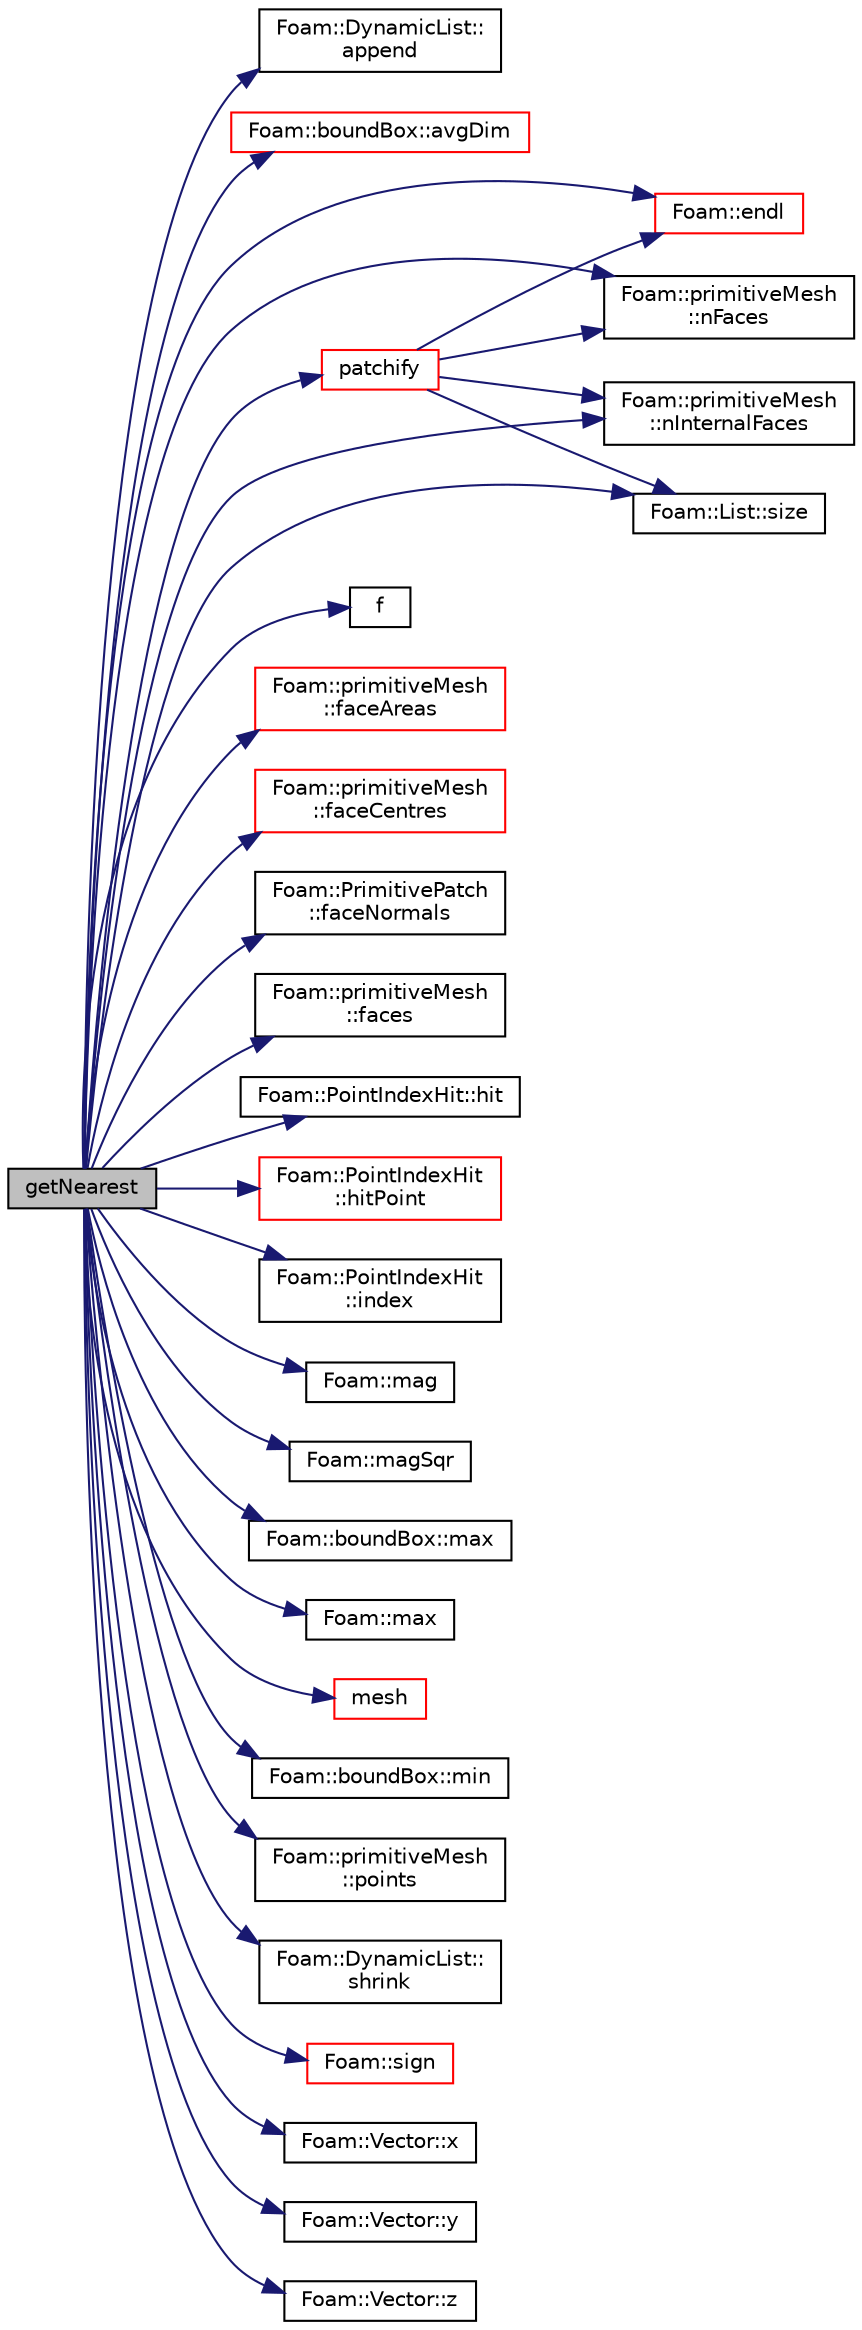 digraph "getNearest"
{
  bgcolor="transparent";
  edge [fontname="Helvetica",fontsize="10",labelfontname="Helvetica",labelfontsize="10"];
  node [fontname="Helvetica",fontsize="10",shape=record];
  rankdir="LR";
  Node1307 [label="getNearest",height=0.2,width=0.4,color="black", fillcolor="grey75", style="filled", fontcolor="black"];
  Node1307 -> Node1308 [color="midnightblue",fontsize="10",style="solid",fontname="Helvetica"];
  Node1308 [label="Foam::DynamicList::\lappend",height=0.2,width=0.4,color="black",URL="$a27005.html#a7b67b42af715604376ad63a681dee6d8",tooltip="Append an element at the end of the list. "];
  Node1307 -> Node1309 [color="midnightblue",fontsize="10",style="solid",fontname="Helvetica"];
  Node1309 [label="Foam::boundBox::avgDim",height=0.2,width=0.4,color="red",URL="$a28253.html#aa81159f5355f2f2a168c36632aafe1d0",tooltip="Average length/height/width dimension. "];
  Node1307 -> Node1319 [color="midnightblue",fontsize="10",style="solid",fontname="Helvetica"];
  Node1319 [label="Foam::endl",height=0.2,width=0.4,color="red",URL="$a21851.html#a2db8fe02a0d3909e9351bb4275b23ce4",tooltip="Add newline and flush stream. "];
  Node1307 -> Node1321 [color="midnightblue",fontsize="10",style="solid",fontname="Helvetica"];
  Node1321 [label="f",height=0.2,width=0.4,color="black",URL="$a18335.html#a888be93833ac7a23170555c69c690288"];
  Node1307 -> Node1322 [color="midnightblue",fontsize="10",style="solid",fontname="Helvetica"];
  Node1322 [label="Foam::primitiveMesh\l::faceAreas",height=0.2,width=0.4,color="red",URL="$a28685.html#adefd042a02b5fa7ab8ab95063a631420"];
  Node1307 -> Node1375 [color="midnightblue",fontsize="10",style="solid",fontname="Helvetica"];
  Node1375 [label="Foam::primitiveMesh\l::faceCentres",height=0.2,width=0.4,color="red",URL="$a28685.html#a3319847c9ee813a5398d011b08de25a4"];
  Node1307 -> Node1376 [color="midnightblue",fontsize="10",style="solid",fontname="Helvetica"];
  Node1376 [label="Foam::PrimitivePatch\l::faceNormals",height=0.2,width=0.4,color="black",URL="$a28693.html#ad96a54bba336ea57f59f0da350d3c265",tooltip="Return face normals for patch. "];
  Node1307 -> Node1369 [color="midnightblue",fontsize="10",style="solid",fontname="Helvetica"];
  Node1369 [label="Foam::primitiveMesh\l::faces",height=0.2,width=0.4,color="black",URL="$a28685.html#a3669b3b29537f3a55bbd2ffa8c749f41",tooltip="Return faces. "];
  Node1307 -> Node1377 [color="midnightblue",fontsize="10",style="solid",fontname="Helvetica"];
  Node1377 [label="Foam::PointIndexHit::hit",height=0.2,width=0.4,color="black",URL="$a28721.html#aee8dc30bf27cefe419b15f96e594c155",tooltip="Is there a hit. "];
  Node1307 -> Node1378 [color="midnightblue",fontsize="10",style="solid",fontname="Helvetica"];
  Node1378 [label="Foam::PointIndexHit\l::hitPoint",height=0.2,width=0.4,color="red",URL="$a28721.html#a0350feff966a8bc8833a84ca454f1e5e",tooltip="Return hit point. "];
  Node1307 -> Node1379 [color="midnightblue",fontsize="10",style="solid",fontname="Helvetica"];
  Node1379 [label="Foam::PointIndexHit\l::index",height=0.2,width=0.4,color="black",URL="$a28721.html#a4a438520bb14406481732edc13c119c7",tooltip="Return index. "];
  Node1307 -> Node1373 [color="midnightblue",fontsize="10",style="solid",fontname="Helvetica"];
  Node1373 [label="Foam::mag",height=0.2,width=0.4,color="black",URL="$a21851.html#a929da2a3fdcf3dacbbe0487d3a330dae"];
  Node1307 -> Node1380 [color="midnightblue",fontsize="10",style="solid",fontname="Helvetica"];
  Node1380 [label="Foam::magSqr",height=0.2,width=0.4,color="black",URL="$a21851.html#ae6fff2c6981e6d9618aa5038e69def6e"];
  Node1307 -> Node1381 [color="midnightblue",fontsize="10",style="solid",fontname="Helvetica"];
  Node1381 [label="Foam::boundBox::max",height=0.2,width=0.4,color="black",URL="$a28253.html#a43279cd20862e64a21c8c82ee6c2441b",tooltip="Maximum describing the bounding box. "];
  Node1307 -> Node1382 [color="midnightblue",fontsize="10",style="solid",fontname="Helvetica"];
  Node1382 [label="Foam::max",height=0.2,width=0.4,color="black",URL="$a21851.html#ac993e906cf2774ae77e666bc24e81733"];
  Node1307 -> Node1383 [color="midnightblue",fontsize="10",style="solid",fontname="Helvetica"];
  Node1383 [label="mesh",height=0.2,width=0.4,color="red",URL="$a22169.html#a6d5e6463d124593c34d8d925916d41d7"];
  Node1307 -> Node1384 [color="midnightblue",fontsize="10",style="solid",fontname="Helvetica"];
  Node1384 [label="Foam::boundBox::min",height=0.2,width=0.4,color="black",URL="$a28253.html#a41bea928bbb72b904d07db28570b07bd",tooltip="Minimum describing the bounding box. "];
  Node1307 -> Node1367 [color="midnightblue",fontsize="10",style="solid",fontname="Helvetica"];
  Node1367 [label="Foam::primitiveMesh\l::nFaces",height=0.2,width=0.4,color="black",URL="$a28685.html#abe602c985a3c9ffa67176e969e77ca6f"];
  Node1307 -> Node1385 [color="midnightblue",fontsize="10",style="solid",fontname="Helvetica"];
  Node1385 [label="Foam::primitiveMesh\l::nInternalFaces",height=0.2,width=0.4,color="black",URL="$a28685.html#aa6c7965af1f30d16d9125deb981cbdb0"];
  Node1307 -> Node1386 [color="midnightblue",fontsize="10",style="solid",fontname="Helvetica"];
  Node1386 [label="patchify",height=0.2,width=0.4,color="red",URL="$a22169.html#ae2705f64a0b5d9d61dc1b67afa50a160",tooltip="Take over patches onto polyMesh from nearest face in *this. "];
  Node1386 -> Node1385 [color="midnightblue",fontsize="10",style="solid",fontname="Helvetica"];
  Node1386 -> Node1367 [color="midnightblue",fontsize="10",style="solid",fontname="Helvetica"];
  Node1386 -> Node1319 [color="midnightblue",fontsize="10",style="solid",fontname="Helvetica"];
  Node1386 -> Node1371 [color="midnightblue",fontsize="10",style="solid",fontname="Helvetica"];
  Node1371 [label="Foam::List::size",height=0.2,width=0.4,color="black",URL="$a26833.html#a8a5f6fa29bd4b500caf186f60245b384",tooltip="Override size to be inconsistent with allocated storage. "];
  Node1307 -> Node1374 [color="midnightblue",fontsize="10",style="solid",fontname="Helvetica"];
  Node1374 [label="Foam::primitiveMesh\l::points",height=0.2,width=0.4,color="black",URL="$a28685.html#ad0e408ab3f867b58e419eb1cd8c2dbb6",tooltip="Return mesh points. "];
  Node1307 -> Node1821 [color="midnightblue",fontsize="10",style="solid",fontname="Helvetica"];
  Node1821 [label="Foam::DynamicList::\lshrink",height=0.2,width=0.4,color="black",URL="$a27005.html#a88964e734acd91f096c914d0cc5a6e75",tooltip="Shrink the allocated space to the number of elements used. "];
  Node1307 -> Node1822 [color="midnightblue",fontsize="10",style="solid",fontname="Helvetica"];
  Node1822 [label="Foam::sign",height=0.2,width=0.4,color="red",URL="$a21851.html#a221fd301d6c49c5bd4a6c0f5ccb893b2"];
  Node1307 -> Node1371 [color="midnightblue",fontsize="10",style="solid",fontname="Helvetica"];
  Node1307 -> Node1483 [color="midnightblue",fontsize="10",style="solid",fontname="Helvetica"];
  Node1483 [label="Foam::Vector::x",height=0.2,width=0.4,color="black",URL="$a29749.html#a63327976e5a8359700064a02ae22548e"];
  Node1307 -> Node1484 [color="midnightblue",fontsize="10",style="solid",fontname="Helvetica"];
  Node1484 [label="Foam::Vector::y",height=0.2,width=0.4,color="black",URL="$a29749.html#a1ee865f676fbac703a49c6654dd3ad74"];
  Node1307 -> Node1485 [color="midnightblue",fontsize="10",style="solid",fontname="Helvetica"];
  Node1485 [label="Foam::Vector::z",height=0.2,width=0.4,color="black",URL="$a29749.html#a1c8320b15610de211ec70ef966581423"];
}
